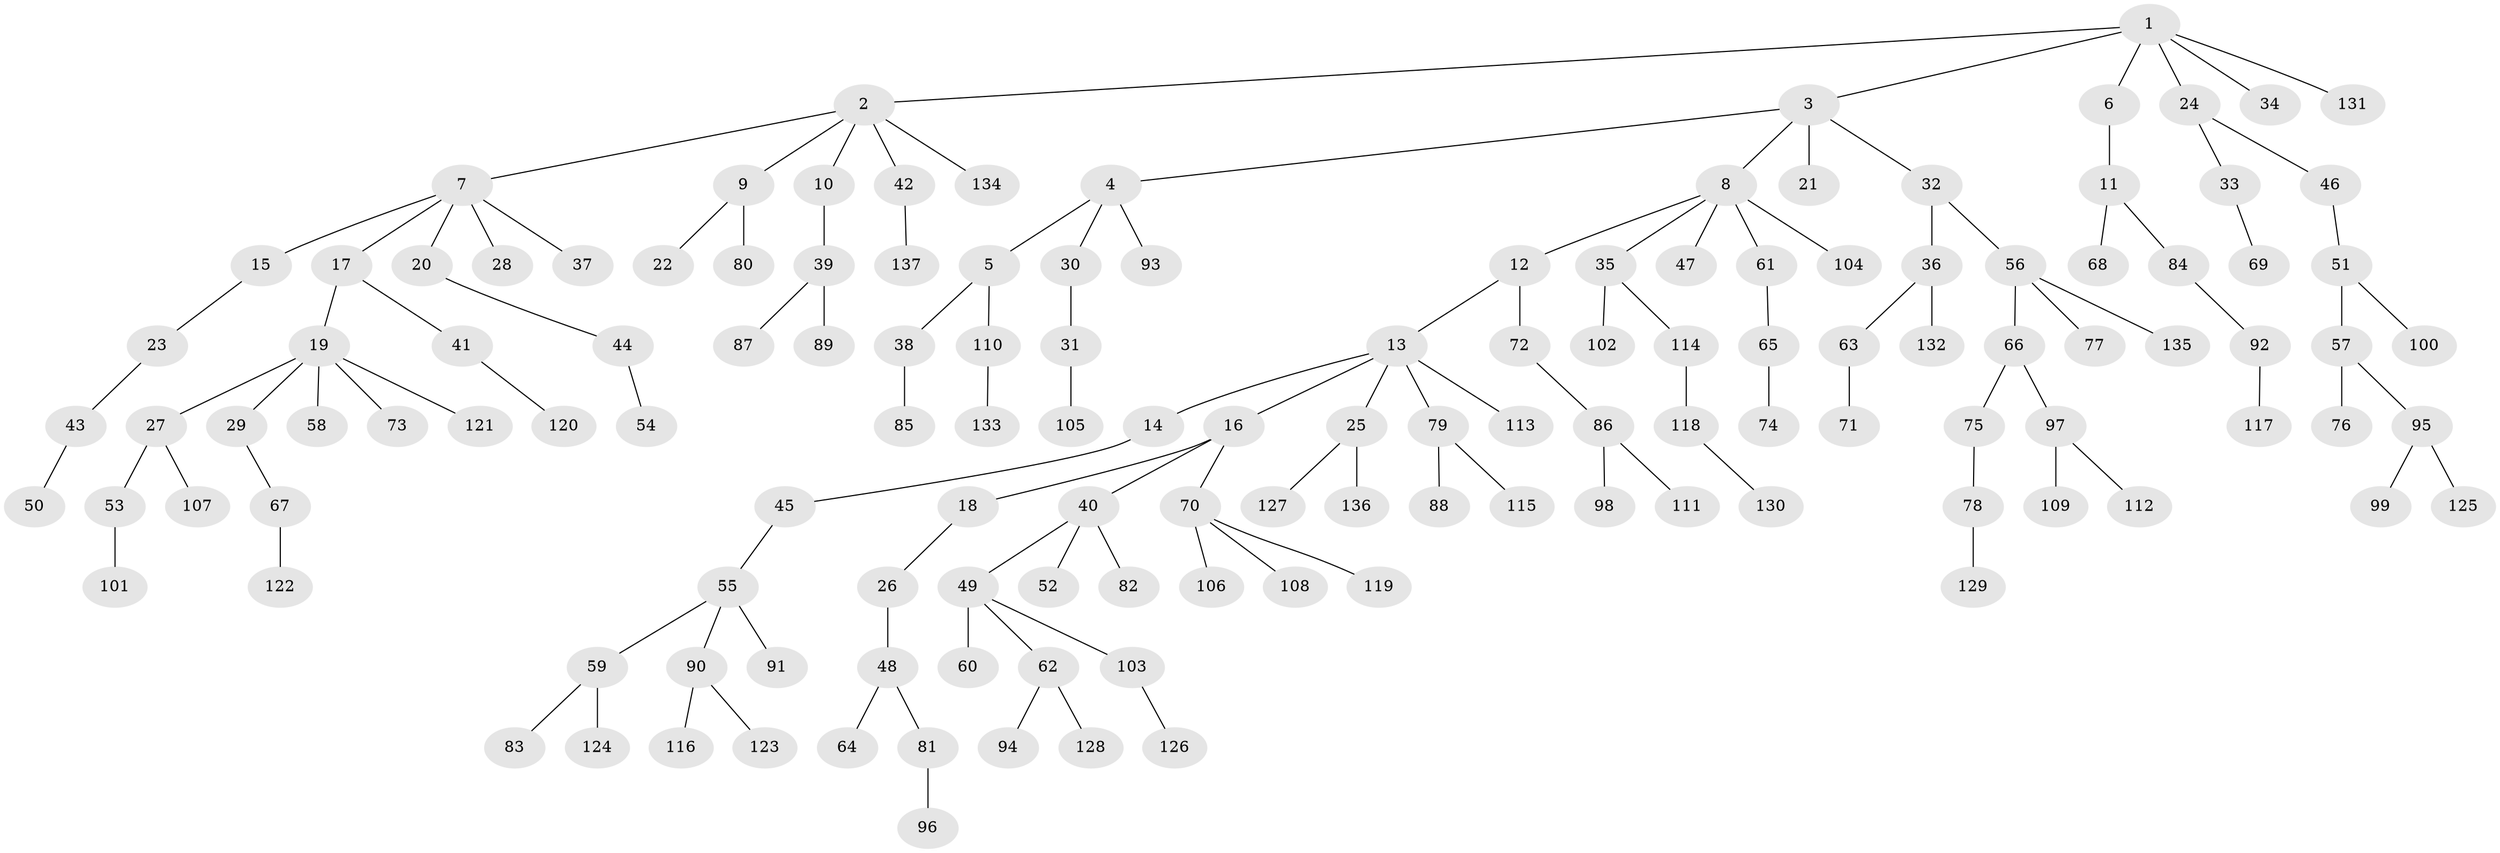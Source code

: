 // Generated by graph-tools (version 1.1) at 2025/15/03/09/25 04:15:27]
// undirected, 137 vertices, 136 edges
graph export_dot {
graph [start="1"]
  node [color=gray90,style=filled];
  1;
  2;
  3;
  4;
  5;
  6;
  7;
  8;
  9;
  10;
  11;
  12;
  13;
  14;
  15;
  16;
  17;
  18;
  19;
  20;
  21;
  22;
  23;
  24;
  25;
  26;
  27;
  28;
  29;
  30;
  31;
  32;
  33;
  34;
  35;
  36;
  37;
  38;
  39;
  40;
  41;
  42;
  43;
  44;
  45;
  46;
  47;
  48;
  49;
  50;
  51;
  52;
  53;
  54;
  55;
  56;
  57;
  58;
  59;
  60;
  61;
  62;
  63;
  64;
  65;
  66;
  67;
  68;
  69;
  70;
  71;
  72;
  73;
  74;
  75;
  76;
  77;
  78;
  79;
  80;
  81;
  82;
  83;
  84;
  85;
  86;
  87;
  88;
  89;
  90;
  91;
  92;
  93;
  94;
  95;
  96;
  97;
  98;
  99;
  100;
  101;
  102;
  103;
  104;
  105;
  106;
  107;
  108;
  109;
  110;
  111;
  112;
  113;
  114;
  115;
  116;
  117;
  118;
  119;
  120;
  121;
  122;
  123;
  124;
  125;
  126;
  127;
  128;
  129;
  130;
  131;
  132;
  133;
  134;
  135;
  136;
  137;
  1 -- 2;
  1 -- 3;
  1 -- 6;
  1 -- 24;
  1 -- 34;
  1 -- 131;
  2 -- 7;
  2 -- 9;
  2 -- 10;
  2 -- 42;
  2 -- 134;
  3 -- 4;
  3 -- 8;
  3 -- 21;
  3 -- 32;
  4 -- 5;
  4 -- 30;
  4 -- 93;
  5 -- 38;
  5 -- 110;
  6 -- 11;
  7 -- 15;
  7 -- 17;
  7 -- 20;
  7 -- 28;
  7 -- 37;
  8 -- 12;
  8 -- 35;
  8 -- 47;
  8 -- 61;
  8 -- 104;
  9 -- 22;
  9 -- 80;
  10 -- 39;
  11 -- 68;
  11 -- 84;
  12 -- 13;
  12 -- 72;
  13 -- 14;
  13 -- 16;
  13 -- 25;
  13 -- 79;
  13 -- 113;
  14 -- 45;
  15 -- 23;
  16 -- 18;
  16 -- 40;
  16 -- 70;
  17 -- 19;
  17 -- 41;
  18 -- 26;
  19 -- 27;
  19 -- 29;
  19 -- 58;
  19 -- 73;
  19 -- 121;
  20 -- 44;
  23 -- 43;
  24 -- 33;
  24 -- 46;
  25 -- 127;
  25 -- 136;
  26 -- 48;
  27 -- 53;
  27 -- 107;
  29 -- 67;
  30 -- 31;
  31 -- 105;
  32 -- 36;
  32 -- 56;
  33 -- 69;
  35 -- 102;
  35 -- 114;
  36 -- 63;
  36 -- 132;
  38 -- 85;
  39 -- 87;
  39 -- 89;
  40 -- 49;
  40 -- 52;
  40 -- 82;
  41 -- 120;
  42 -- 137;
  43 -- 50;
  44 -- 54;
  45 -- 55;
  46 -- 51;
  48 -- 64;
  48 -- 81;
  49 -- 60;
  49 -- 62;
  49 -- 103;
  51 -- 57;
  51 -- 100;
  53 -- 101;
  55 -- 59;
  55 -- 90;
  55 -- 91;
  56 -- 66;
  56 -- 77;
  56 -- 135;
  57 -- 76;
  57 -- 95;
  59 -- 83;
  59 -- 124;
  61 -- 65;
  62 -- 94;
  62 -- 128;
  63 -- 71;
  65 -- 74;
  66 -- 75;
  66 -- 97;
  67 -- 122;
  70 -- 106;
  70 -- 108;
  70 -- 119;
  72 -- 86;
  75 -- 78;
  78 -- 129;
  79 -- 88;
  79 -- 115;
  81 -- 96;
  84 -- 92;
  86 -- 98;
  86 -- 111;
  90 -- 116;
  90 -- 123;
  92 -- 117;
  95 -- 99;
  95 -- 125;
  97 -- 109;
  97 -- 112;
  103 -- 126;
  110 -- 133;
  114 -- 118;
  118 -- 130;
}
